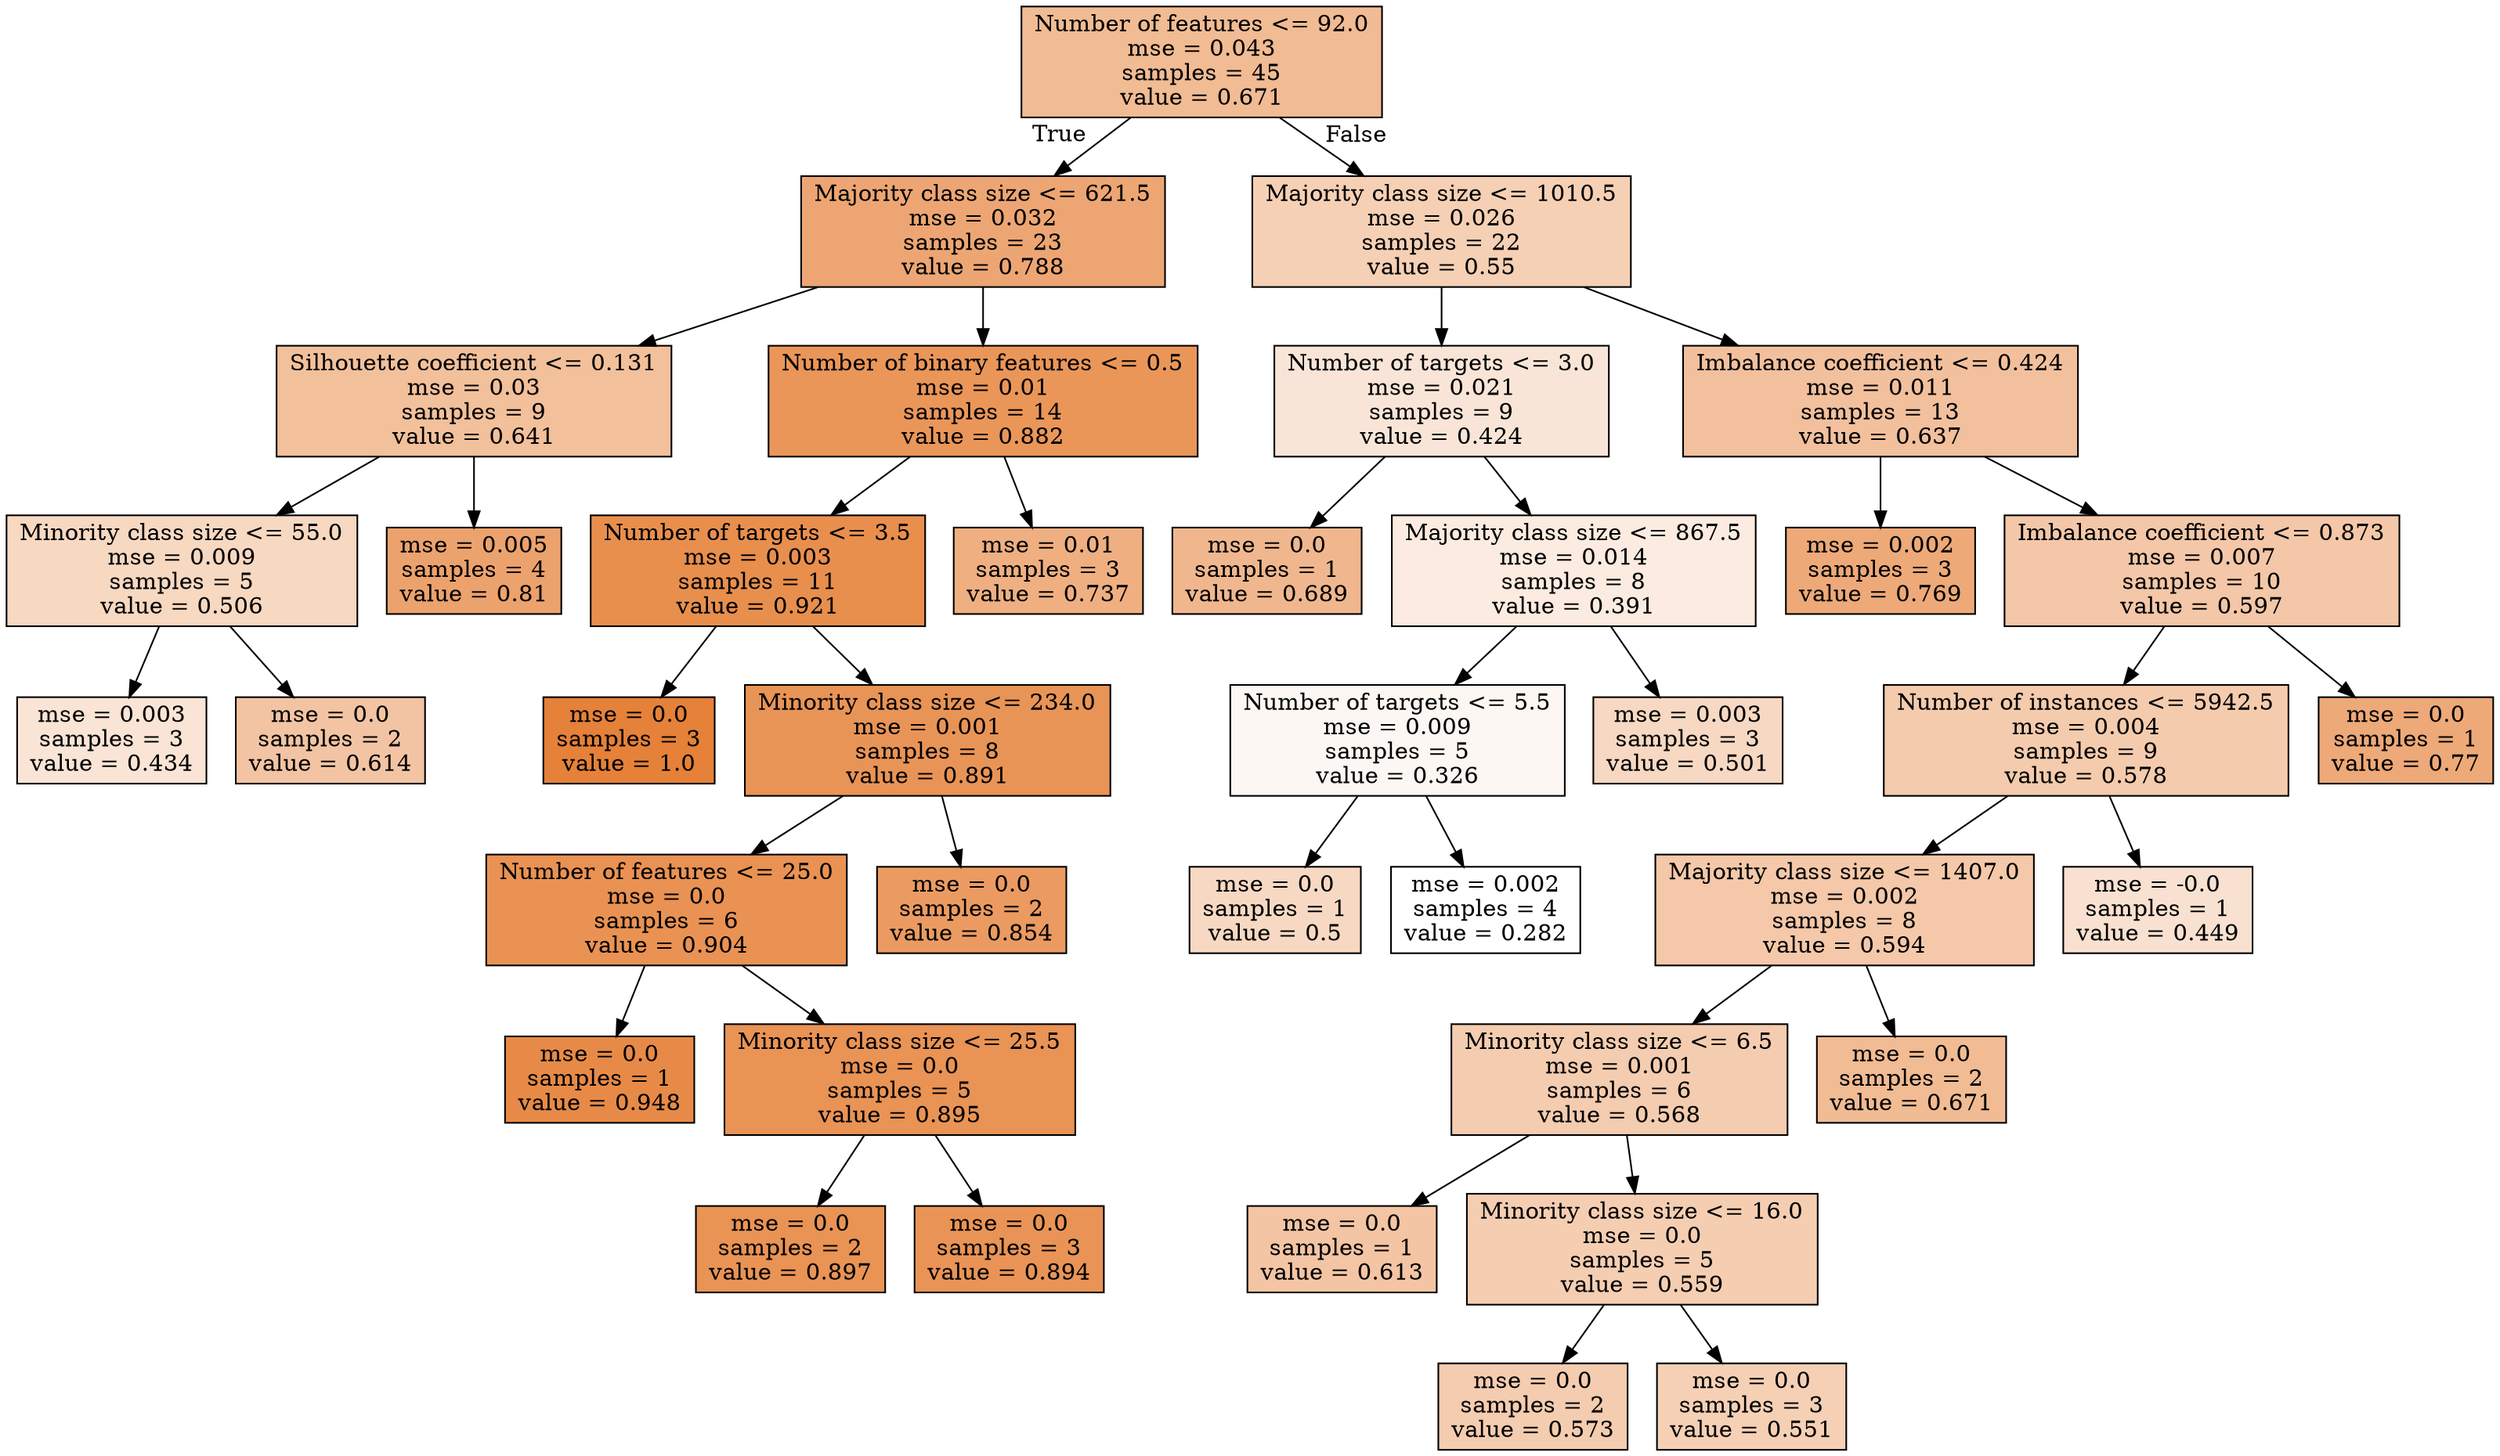 digraph Tree {
node [shape=box, style="filled", color="black"] ;
0 [label="Number of features <= 92.0\nmse = 0.043\nsamples = 45\nvalue = 0.671", fillcolor="#e581398a"] ;
1 [label="Majority class size <= 621.5\nmse = 0.032\nsamples = 23\nvalue = 0.788", fillcolor="#e58139b4"] ;
0 -> 1 [labeldistance=2.5, labelangle=45, headlabel="True"] ;
2 [label="Silhouette coefficient <= 0.131\nmse = 0.03\nsamples = 9\nvalue = 0.641", fillcolor="#e5813980"] ;
1 -> 2 ;
3 [label="Minority class size <= 55.0\nmse = 0.009\nsamples = 5\nvalue = 0.506", fillcolor="#e581394f"] ;
2 -> 3 ;
4 [label="mse = 0.003\nsamples = 3\nvalue = 0.434", fillcolor="#e5813936"] ;
3 -> 4 ;
5 [label="mse = 0.0\nsamples = 2\nvalue = 0.614", fillcolor="#e5813976"] ;
3 -> 5 ;
6 [label="mse = 0.005\nsamples = 4\nvalue = 0.81", fillcolor="#e58139bc"] ;
2 -> 6 ;
7 [label="Number of binary features <= 0.5\nmse = 0.01\nsamples = 14\nvalue = 0.882", fillcolor="#e58139d5"] ;
1 -> 7 ;
8 [label="Number of targets <= 3.5\nmse = 0.003\nsamples = 11\nvalue = 0.921", fillcolor="#e58139e3"] ;
7 -> 8 ;
9 [label="mse = 0.0\nsamples = 3\nvalue = 1.0", fillcolor="#e58139ff"] ;
8 -> 9 ;
10 [label="Minority class size <= 234.0\nmse = 0.001\nsamples = 8\nvalue = 0.891", fillcolor="#e58139d8"] ;
8 -> 10 ;
11 [label="Number of features <= 25.0\nmse = 0.0\nsamples = 6\nvalue = 0.904", fillcolor="#e58139dd"] ;
10 -> 11 ;
12 [label="mse = 0.0\nsamples = 1\nvalue = 0.948", fillcolor="#e58139ed"] ;
11 -> 12 ;
13 [label="Minority class size <= 25.5\nmse = 0.0\nsamples = 5\nvalue = 0.895", fillcolor="#e58139da"] ;
11 -> 13 ;
14 [label="mse = 0.0\nsamples = 2\nvalue = 0.897", fillcolor="#e58139da"] ;
13 -> 14 ;
15 [label="mse = 0.0\nsamples = 3\nvalue = 0.894", fillcolor="#e58139d9"] ;
13 -> 15 ;
16 [label="mse = 0.0\nsamples = 2\nvalue = 0.854", fillcolor="#e58139cb"] ;
10 -> 16 ;
17 [label="mse = 0.01\nsamples = 3\nvalue = 0.737", fillcolor="#e58139a2"] ;
7 -> 17 ;
18 [label="Majority class size <= 1010.5\nmse = 0.026\nsamples = 22\nvalue = 0.55", fillcolor="#e581395f"] ;
0 -> 18 [labeldistance=2.5, labelangle=-45, headlabel="False"] ;
19 [label="Number of targets <= 3.0\nmse = 0.021\nsamples = 9\nvalue = 0.424", fillcolor="#e5813933"] ;
18 -> 19 ;
20 [label="mse = 0.0\nsamples = 1\nvalue = 0.689", fillcolor="#e5813991"] ;
19 -> 20 ;
21 [label="Majority class size <= 867.5\nmse = 0.014\nsamples = 8\nvalue = 0.391", fillcolor="#e5813927"] ;
19 -> 21 ;
22 [label="Number of targets <= 5.5\nmse = 0.009\nsamples = 5\nvalue = 0.326", fillcolor="#e581390f"] ;
21 -> 22 ;
23 [label="mse = 0.0\nsamples = 1\nvalue = 0.5", fillcolor="#e581394d"] ;
22 -> 23 ;
24 [label="mse = 0.002\nsamples = 4\nvalue = 0.282", fillcolor="#e5813900"] ;
22 -> 24 ;
25 [label="mse = 0.003\nsamples = 3\nvalue = 0.501", fillcolor="#e581394e"] ;
21 -> 25 ;
26 [label="Imbalance coefficient <= 0.424\nmse = 0.011\nsamples = 13\nvalue = 0.637", fillcolor="#e581397e"] ;
18 -> 26 ;
27 [label="mse = 0.002\nsamples = 3\nvalue = 0.769", fillcolor="#e58139ad"] ;
26 -> 27 ;
28 [label="Imbalance coefficient <= 0.873\nmse = 0.007\nsamples = 10\nvalue = 0.597", fillcolor="#e5813970"] ;
26 -> 28 ;
29 [label="Number of instances <= 5942.5\nmse = 0.004\nsamples = 9\nvalue = 0.578", fillcolor="#e5813969"] ;
28 -> 29 ;
30 [label="Majority class size <= 1407.0\nmse = 0.002\nsamples = 8\nvalue = 0.594", fillcolor="#e581396f"] ;
29 -> 30 ;
31 [label="Minority class size <= 6.5\nmse = 0.001\nsamples = 6\nvalue = 0.568", fillcolor="#e5813966"] ;
30 -> 31 ;
32 [label="mse = 0.0\nsamples = 1\nvalue = 0.613", fillcolor="#e5813975"] ;
31 -> 32 ;
33 [label="Minority class size <= 16.0\nmse = 0.0\nsamples = 5\nvalue = 0.559", fillcolor="#e5813963"] ;
31 -> 33 ;
34 [label="mse = 0.0\nsamples = 2\nvalue = 0.573", fillcolor="#e5813967"] ;
33 -> 34 ;
35 [label="mse = 0.0\nsamples = 3\nvalue = 0.551", fillcolor="#e581395f"] ;
33 -> 35 ;
36 [label="mse = 0.0\nsamples = 2\nvalue = 0.671", fillcolor="#e581398a"] ;
30 -> 36 ;
37 [label="mse = -0.0\nsamples = 1\nvalue = 0.449", fillcolor="#e581393b"] ;
29 -> 37 ;
38 [label="mse = 0.0\nsamples = 1\nvalue = 0.77", fillcolor="#e58139ad"] ;
28 -> 38 ;
}